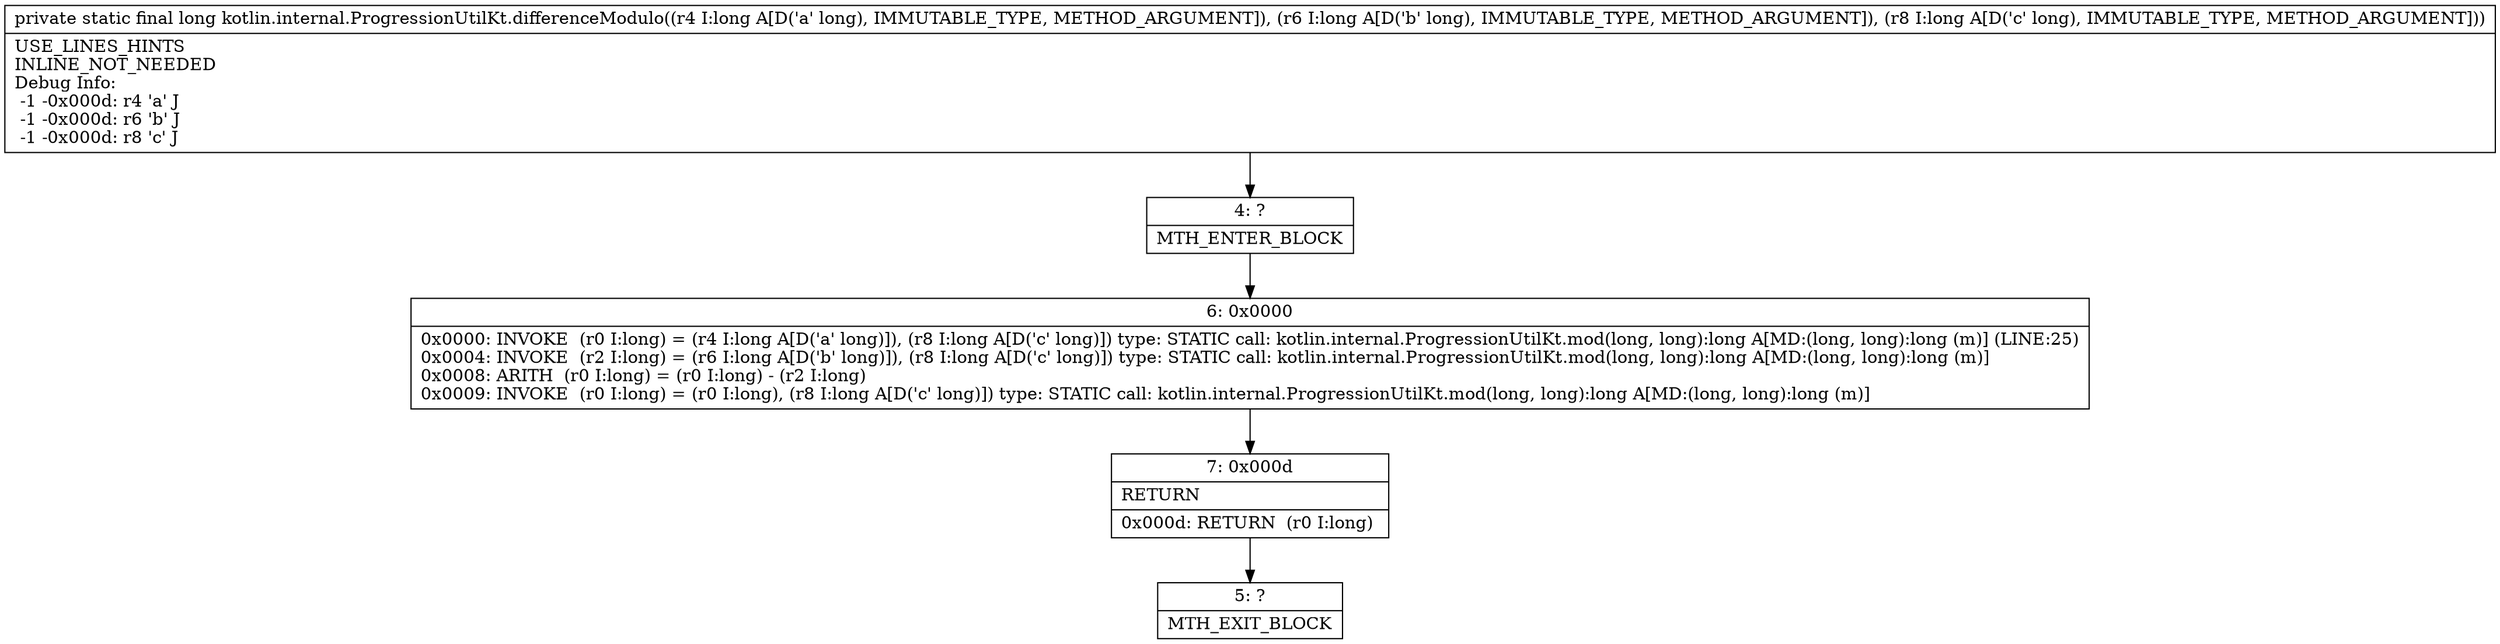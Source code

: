 digraph "CFG forkotlin.internal.ProgressionUtilKt.differenceModulo(JJJ)J" {
Node_4 [shape=record,label="{4\:\ ?|MTH_ENTER_BLOCK\l}"];
Node_6 [shape=record,label="{6\:\ 0x0000|0x0000: INVOKE  (r0 I:long) = (r4 I:long A[D('a' long)]), (r8 I:long A[D('c' long)]) type: STATIC call: kotlin.internal.ProgressionUtilKt.mod(long, long):long A[MD:(long, long):long (m)] (LINE:25)\l0x0004: INVOKE  (r2 I:long) = (r6 I:long A[D('b' long)]), (r8 I:long A[D('c' long)]) type: STATIC call: kotlin.internal.ProgressionUtilKt.mod(long, long):long A[MD:(long, long):long (m)]\l0x0008: ARITH  (r0 I:long) = (r0 I:long) \- (r2 I:long) \l0x0009: INVOKE  (r0 I:long) = (r0 I:long), (r8 I:long A[D('c' long)]) type: STATIC call: kotlin.internal.ProgressionUtilKt.mod(long, long):long A[MD:(long, long):long (m)]\l}"];
Node_7 [shape=record,label="{7\:\ 0x000d|RETURN\l|0x000d: RETURN  (r0 I:long) \l}"];
Node_5 [shape=record,label="{5\:\ ?|MTH_EXIT_BLOCK\l}"];
MethodNode[shape=record,label="{private static final long kotlin.internal.ProgressionUtilKt.differenceModulo((r4 I:long A[D('a' long), IMMUTABLE_TYPE, METHOD_ARGUMENT]), (r6 I:long A[D('b' long), IMMUTABLE_TYPE, METHOD_ARGUMENT]), (r8 I:long A[D('c' long), IMMUTABLE_TYPE, METHOD_ARGUMENT]))  | USE_LINES_HINTS\lINLINE_NOT_NEEDED\lDebug Info:\l  \-1 \-0x000d: r4 'a' J\l  \-1 \-0x000d: r6 'b' J\l  \-1 \-0x000d: r8 'c' J\l}"];
MethodNode -> Node_4;Node_4 -> Node_6;
Node_6 -> Node_7;
Node_7 -> Node_5;
}

